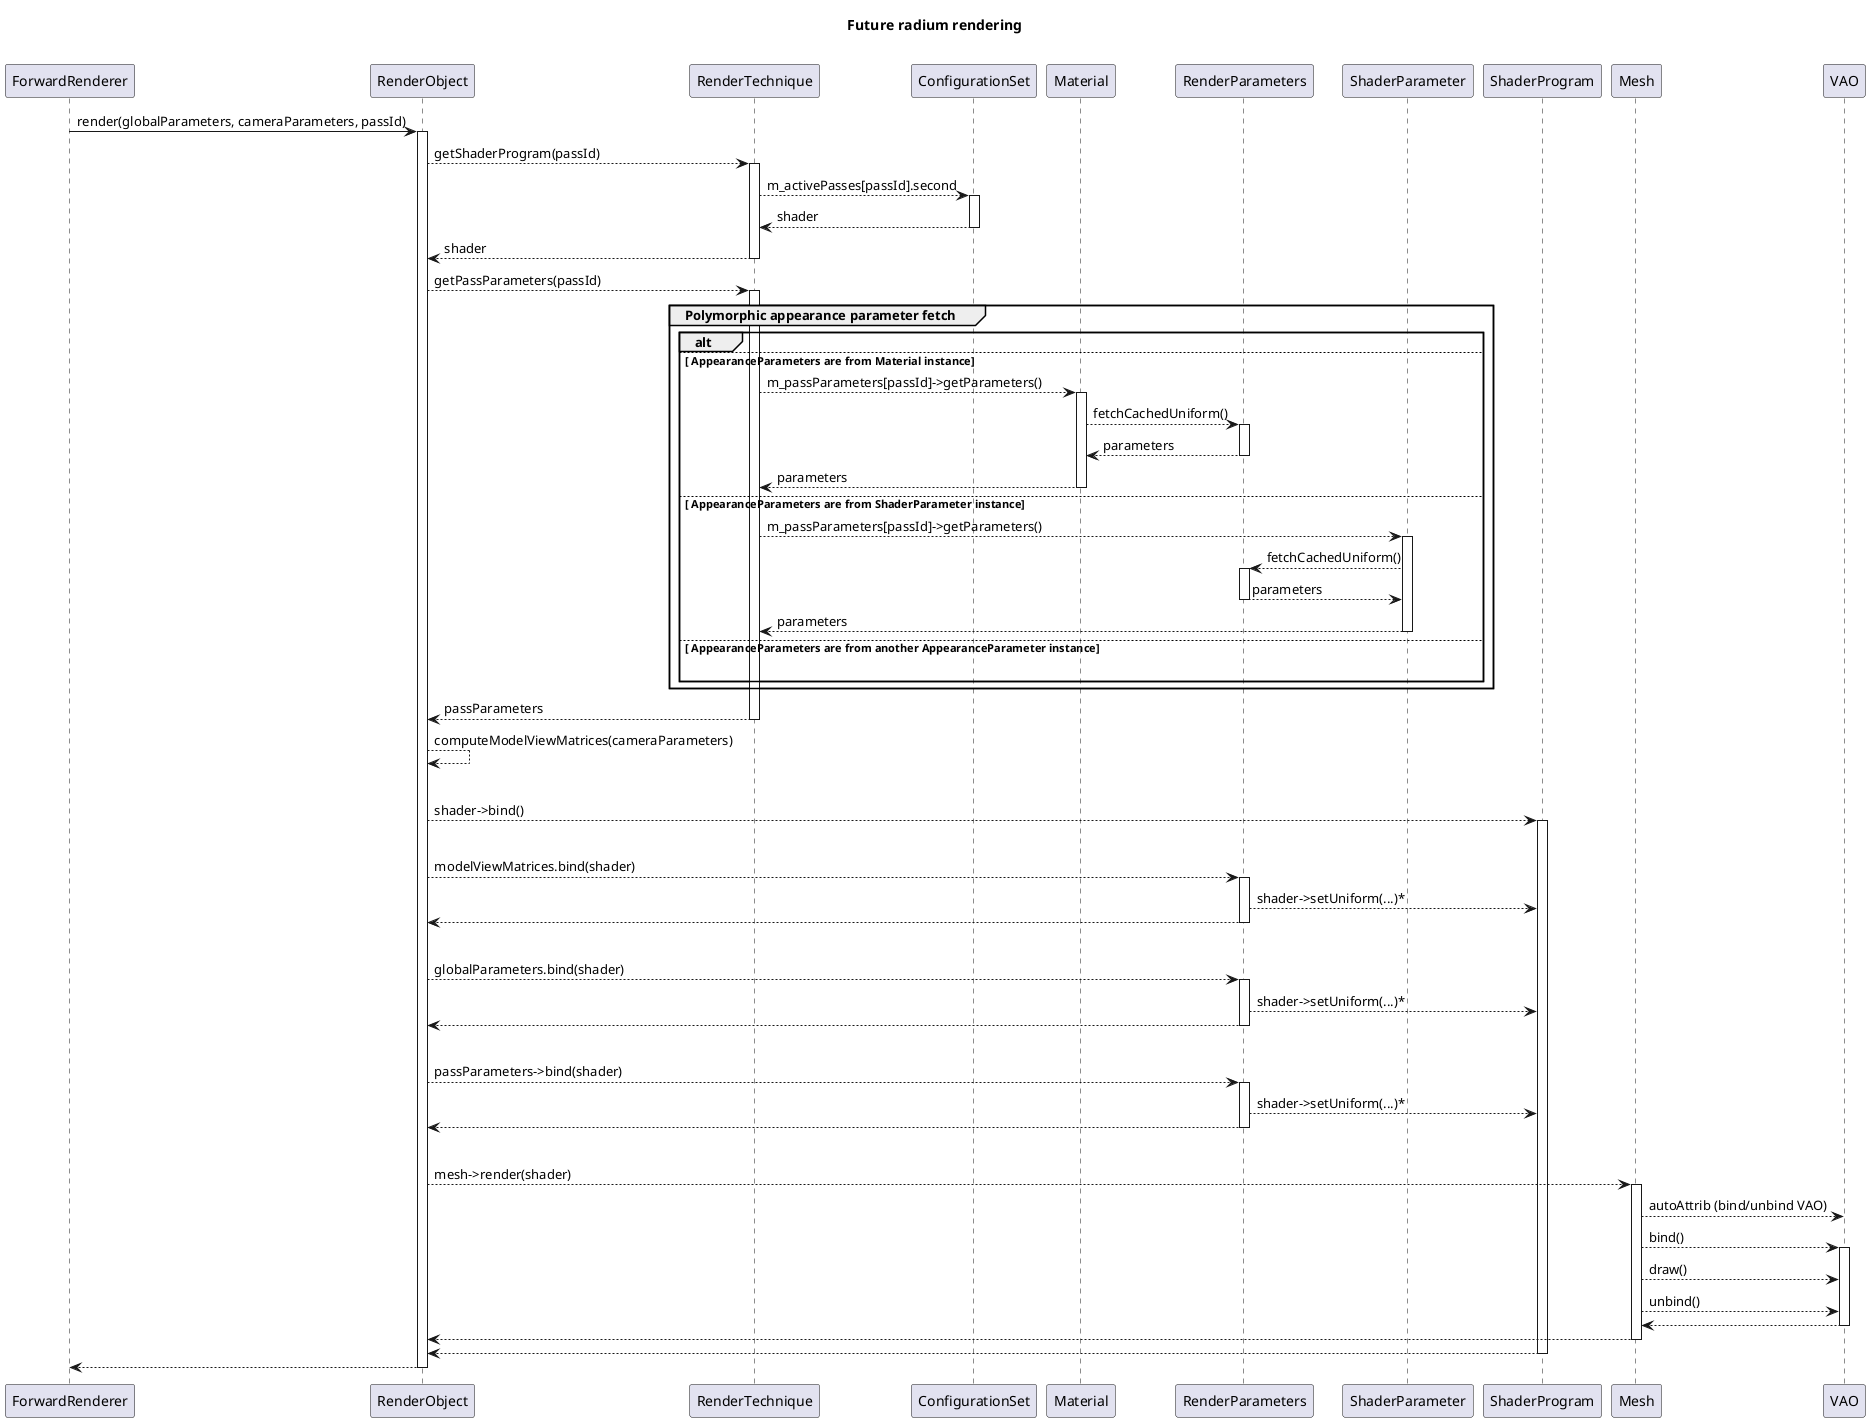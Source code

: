 @startuml

title Future radium rendering\n

ForwardRenderer -> RenderObject ++ : render(globalParameters, cameraParameters, passId)
    RenderObject --> RenderTechnique ++ : getShaderProgram(passId)
        RenderTechnique --> ConfigurationSet ++ : m_activePasses[passId].second
        return shader
    return shader

    RenderObject --> RenderTechnique ++ : getPassParameters(passId)
    group Polymorphic appearance parameter fetch
        alt
        else ** AppearanceParameters** are from Material instance
            RenderTechnique --> Material ++ : m_passParameters[passId]->getParameters()
                Material --> RenderParameters ++: fetchCachedUniform()
                return parameters
            return parameters
         else ** AppearanceParameters** are from ShaderParameter instance
                     RenderTechnique --> ShaderParameter ++ : m_passParameters[passId]->getParameters()
                         ShaderParameter --> RenderParameters ++: fetchCachedUniform()
                         return parameters
                     return parameters
         else ** AppearanceParameters** are from another AppearanceParameter instance
         |||
        end
    end
    return passParameters

    RenderObject --> RenderObject : computeModelViewMatrices(cameraParameters)
    |||
    RenderObject --> ShaderProgram ++ : shader->bind()
    |||
    RenderObject --> RenderParameters ++ : modelViewMatrices.bind(shader)
        RenderParameters --> ShaderProgram : shader->setUniform(...)*
        return
    |||
    RenderObject --> RenderParameters ++ : globalParameters.bind(shader)
        RenderParameters --> ShaderProgram : shader->setUniform(...)*
        return
    |||
    RenderObject --> RenderParameters ++ : passParameters->bind(shader)
        RenderParameters --> ShaderProgram : shader->setUniform(...)*
        return
    |||
    RenderObject --> Mesh ++ : mesh->render(shader)
        Mesh --> VAO : autoAttrib (bind/unbind VAO)
        Mesh --> VAO ++ : bind()
            Mesh --> VAO : draw()
            Mesh --> VAO : unbind()
            return
        return
    return
 return

 @enduml
